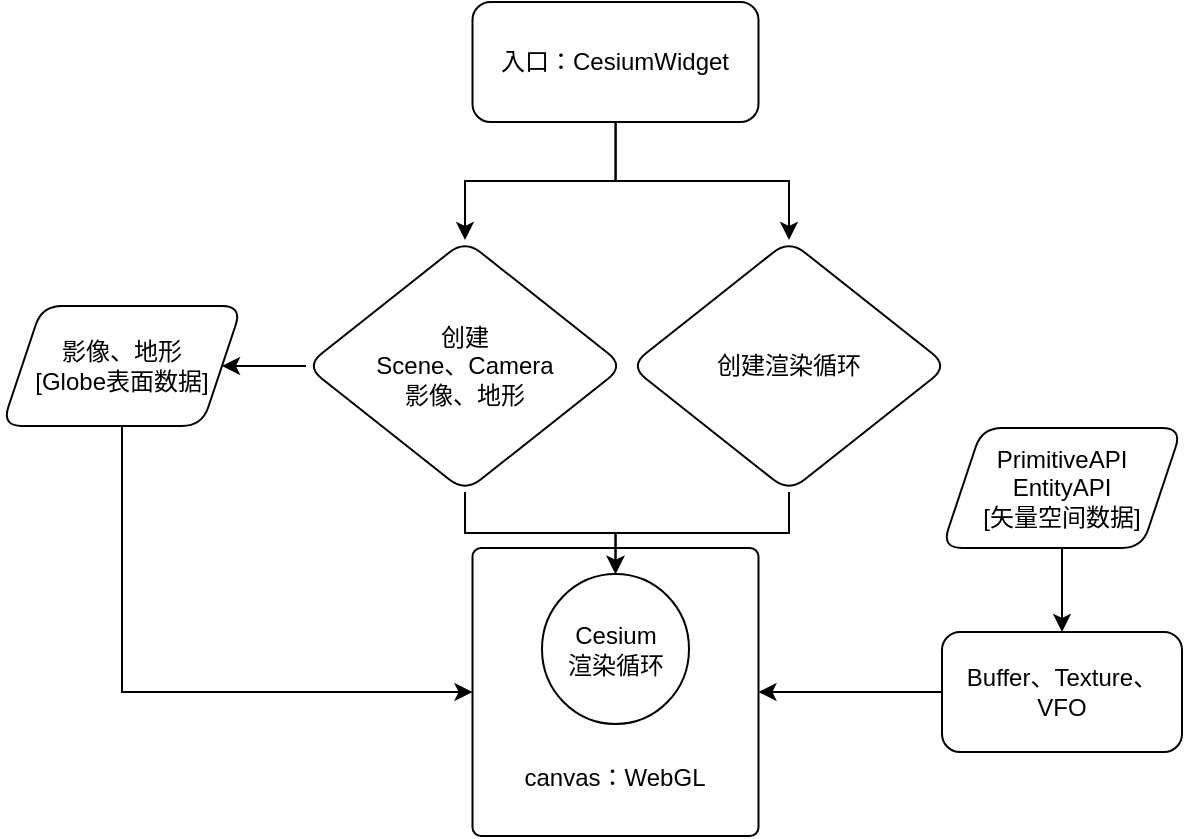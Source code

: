 <mxfile version="13.9.2" type="github"><diagram id="quqmY609QfPdGCxs6PwW" name="Page-1"><mxGraphModel dx="981" dy="525" grid="0" gridSize="10" guides="1" tooltips="1" connect="1" arrows="1" fold="1" page="1" pageScale="1" pageWidth="827" pageHeight="1169" math="0" shadow="0"><root><mxCell id="0"/><mxCell id="1" parent="0"/><mxCell id="gbVvL6VGhTLoMwIAdtnq-24" value="&lt;br&gt;&lt;br&gt;&lt;br&gt;&lt;br&gt;&lt;br&gt;&lt;br&gt;canvas：WebGL" style="whiteSpace=wrap;html=1;rounded=1;arcSize=3;" vertex="1" parent="1"><mxGeometry x="290.25" y="409" width="143" height="144" as="geometry"/></mxCell><mxCell id="gbVvL6VGhTLoMwIAdtnq-13" value="" style="edgeStyle=orthogonalEdgeStyle;rounded=0;orthogonalLoop=1;jettySize=auto;html=1;" edge="1" parent="1" source="gbVvL6VGhTLoMwIAdtnq-1" target="gbVvL6VGhTLoMwIAdtnq-12"><mxGeometry relative="1" as="geometry"/></mxCell><mxCell id="gbVvL6VGhTLoMwIAdtnq-32" style="edgeStyle=orthogonalEdgeStyle;rounded=0;orthogonalLoop=1;jettySize=auto;html=1;" edge="1" parent="1" source="gbVvL6VGhTLoMwIAdtnq-1" target="gbVvL6VGhTLoMwIAdtnq-30"><mxGeometry relative="1" as="geometry"/></mxCell><mxCell id="gbVvL6VGhTLoMwIAdtnq-1" value="入口：CesiumWidget" style="rounded=1;whiteSpace=wrap;html=1;" vertex="1" parent="1"><mxGeometry x="290.25" y="136" width="143" height="60" as="geometry"/></mxCell><mxCell id="gbVvL6VGhTLoMwIAdtnq-18" style="edgeStyle=orthogonalEdgeStyle;rounded=0;orthogonalLoop=1;jettySize=auto;html=1;" edge="1" parent="1" source="gbVvL6VGhTLoMwIAdtnq-12" target="gbVvL6VGhTLoMwIAdtnq-16"><mxGeometry relative="1" as="geometry"/></mxCell><mxCell id="gbVvL6VGhTLoMwIAdtnq-23" value="" style="edgeStyle=orthogonalEdgeStyle;rounded=0;orthogonalLoop=1;jettySize=auto;html=1;" edge="1" parent="1" source="gbVvL6VGhTLoMwIAdtnq-12" target="gbVvL6VGhTLoMwIAdtnq-22"><mxGeometry relative="1" as="geometry"/></mxCell><mxCell id="gbVvL6VGhTLoMwIAdtnq-12" value="创建&lt;br&gt;Scene、Camera&lt;br&gt;影像、地形" style="rhombus;whiteSpace=wrap;html=1;rounded=1;" vertex="1" parent="1"><mxGeometry x="207" y="255" width="159" height="126" as="geometry"/></mxCell><mxCell id="gbVvL6VGhTLoMwIAdtnq-16" value="Cesium&lt;br&gt;渲染循环" style="ellipse;whiteSpace=wrap;html=1;rounded=1;" vertex="1" parent="1"><mxGeometry x="325" y="422" width="73.5" height="75" as="geometry"/></mxCell><mxCell id="gbVvL6VGhTLoMwIAdtnq-27" style="edgeStyle=orthogonalEdgeStyle;rounded=0;orthogonalLoop=1;jettySize=auto;html=1;" edge="1" parent="1" source="gbVvL6VGhTLoMwIAdtnq-20" target="gbVvL6VGhTLoMwIAdtnq-28"><mxGeometry relative="1" as="geometry"><mxPoint x="679.034" y="488" as="targetPoint"/></mxGeometry></mxCell><mxCell id="gbVvL6VGhTLoMwIAdtnq-20" value="PrimitiveAPI&lt;br&gt;EntityAPI&lt;br&gt;[矢量空间数据]" style="shape=parallelogram;perimeter=parallelogramPerimeter;whiteSpace=wrap;html=1;fixedSize=1;rounded=1;" vertex="1" parent="1"><mxGeometry x="525" y="349" width="120" height="60" as="geometry"/></mxCell><mxCell id="gbVvL6VGhTLoMwIAdtnq-26" style="edgeStyle=orthogonalEdgeStyle;rounded=0;orthogonalLoop=1;jettySize=auto;html=1;entryX=0;entryY=0.5;entryDx=0;entryDy=0;exitX=0.5;exitY=1;exitDx=0;exitDy=0;" edge="1" parent="1" source="gbVvL6VGhTLoMwIAdtnq-22" target="gbVvL6VGhTLoMwIAdtnq-24"><mxGeometry relative="1" as="geometry"/></mxCell><mxCell id="gbVvL6VGhTLoMwIAdtnq-22" value="影像、地形&lt;br&gt;[Globe表面数据]" style="shape=parallelogram;perimeter=parallelogramPerimeter;whiteSpace=wrap;html=1;fixedSize=1;rounded=1;" vertex="1" parent="1"><mxGeometry x="55" y="288" width="120" height="60" as="geometry"/></mxCell><mxCell id="gbVvL6VGhTLoMwIAdtnq-29" style="edgeStyle=orthogonalEdgeStyle;rounded=0;orthogonalLoop=1;jettySize=auto;html=1;entryX=1;entryY=0.5;entryDx=0;entryDy=0;" edge="1" parent="1" source="gbVvL6VGhTLoMwIAdtnq-28" target="gbVvL6VGhTLoMwIAdtnq-24"><mxGeometry relative="1" as="geometry"/></mxCell><mxCell id="gbVvL6VGhTLoMwIAdtnq-28" value="Buffer、Texture、VFO" style="rounded=1;whiteSpace=wrap;html=1;" vertex="1" parent="1"><mxGeometry x="525.004" y="451" width="120" height="60" as="geometry"/></mxCell><mxCell id="gbVvL6VGhTLoMwIAdtnq-33" style="edgeStyle=orthogonalEdgeStyle;rounded=0;orthogonalLoop=1;jettySize=auto;html=1;exitX=0.5;exitY=1;exitDx=0;exitDy=0;entryX=0.5;entryY=0;entryDx=0;entryDy=0;" edge="1" parent="1" source="gbVvL6VGhTLoMwIAdtnq-30" target="gbVvL6VGhTLoMwIAdtnq-16"><mxGeometry relative="1" as="geometry"/></mxCell><mxCell id="gbVvL6VGhTLoMwIAdtnq-30" value="创建渲染循环" style="rhombus;whiteSpace=wrap;html=1;rounded=1;" vertex="1" parent="1"><mxGeometry x="369" y="255" width="159" height="126" as="geometry"/></mxCell></root></mxGraphModel></diagram></mxfile>